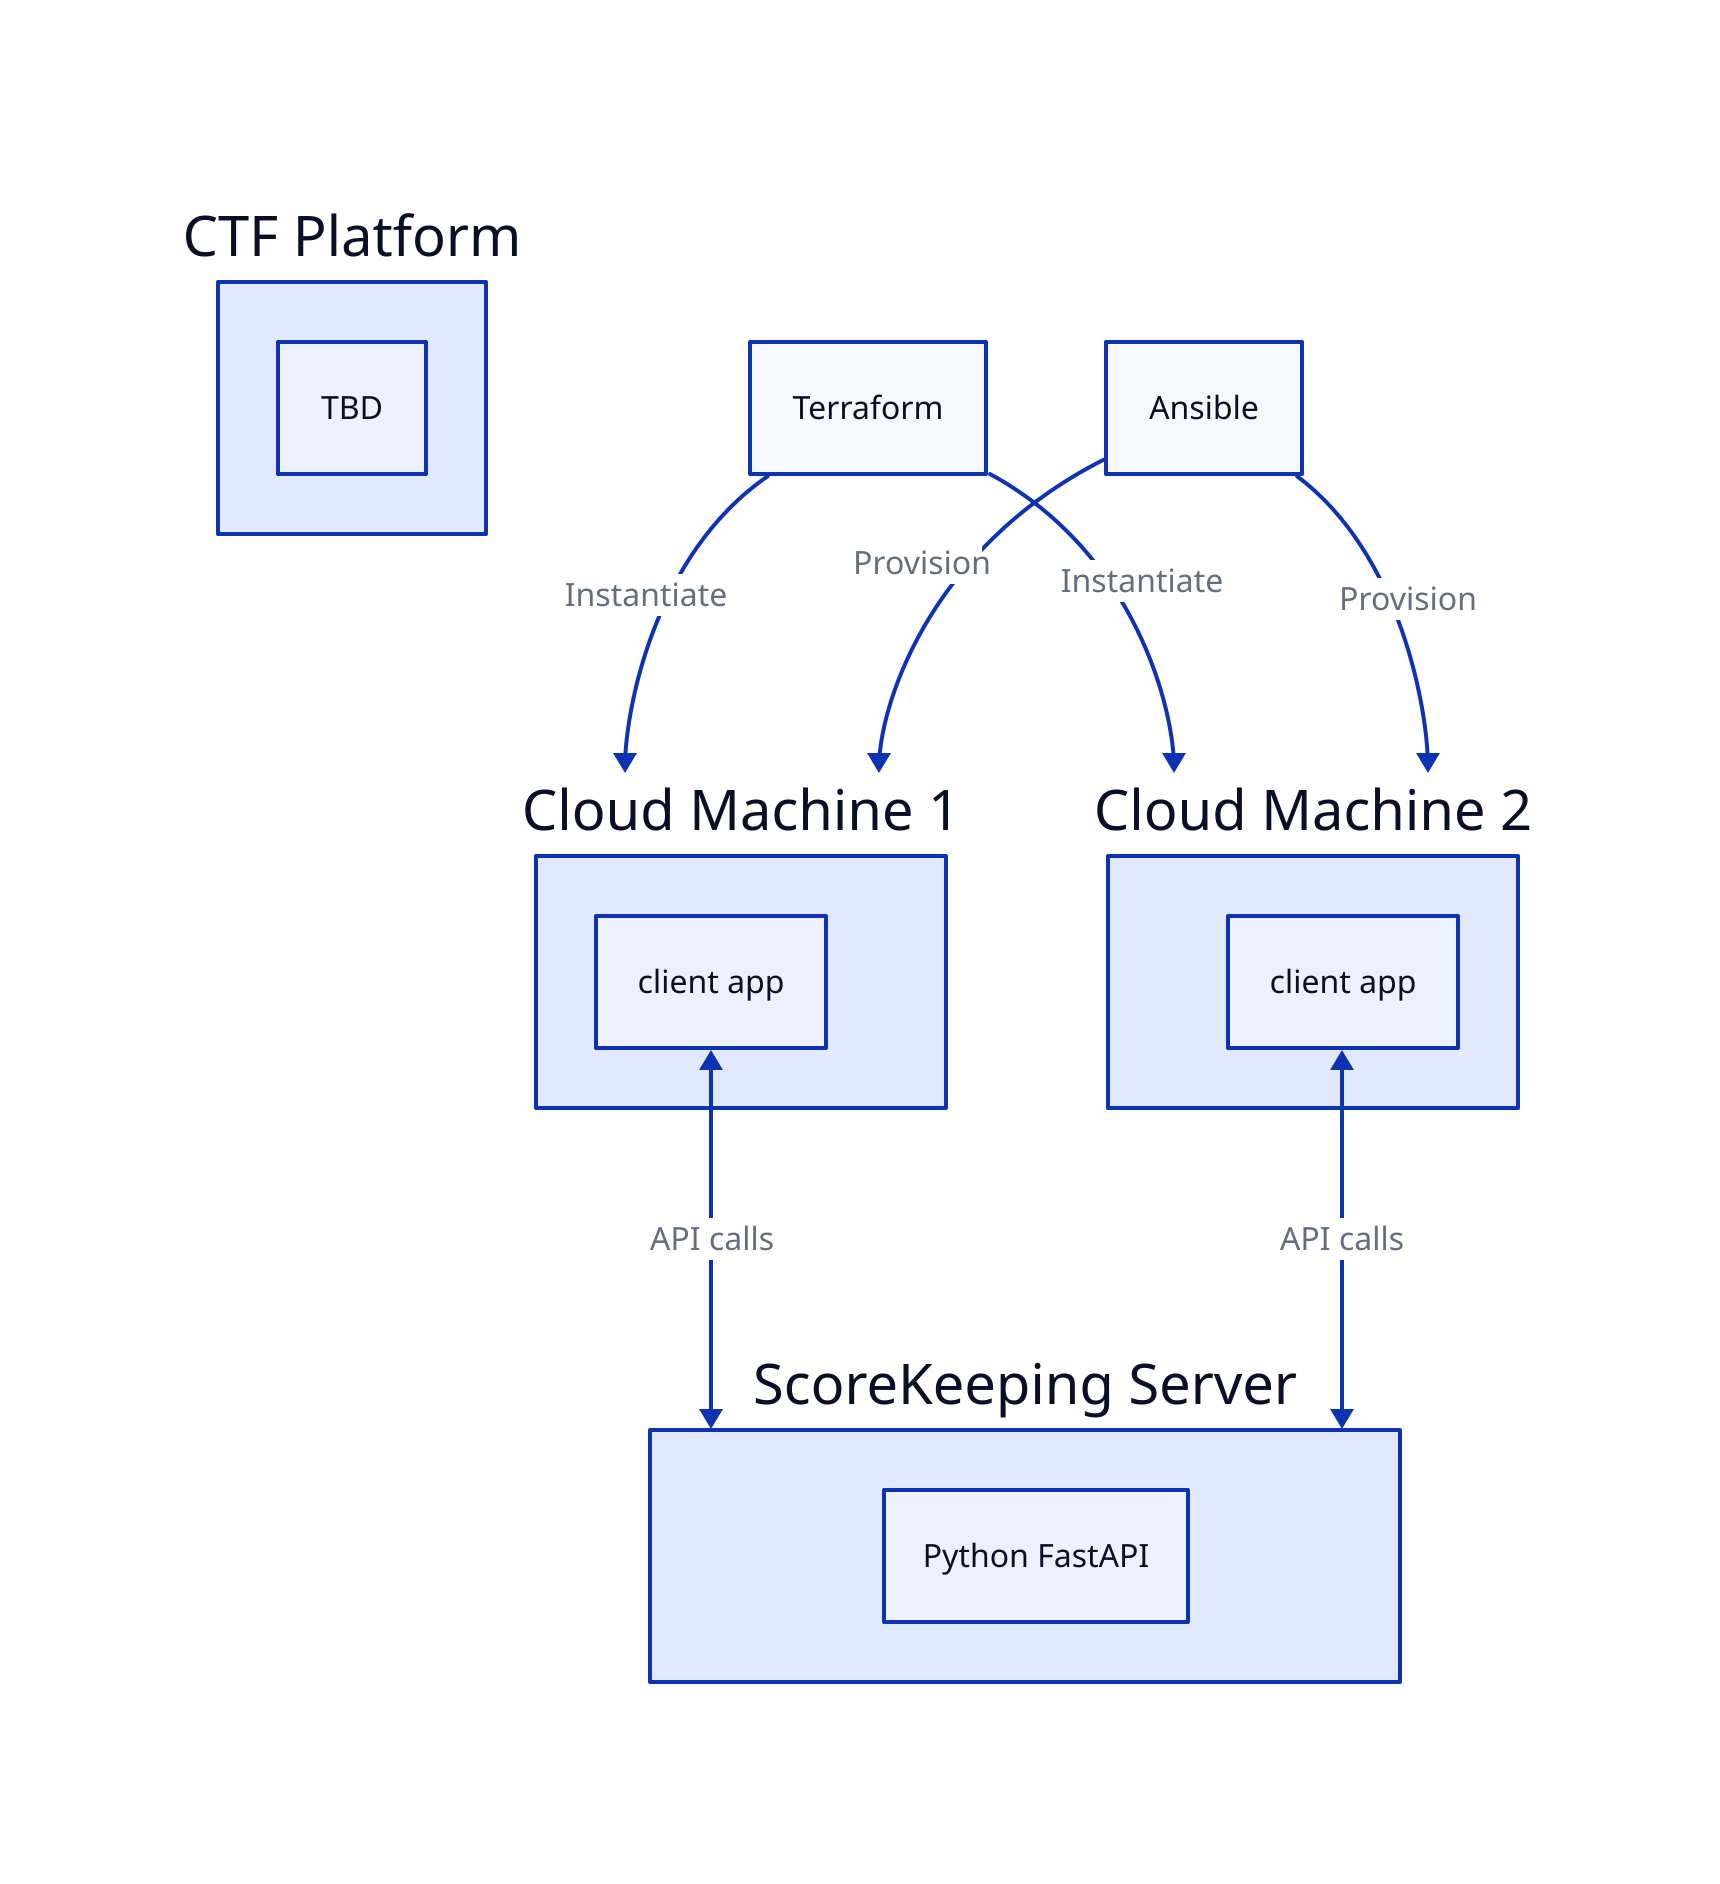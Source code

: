 Terraform

Ansible

"Cloud Machine 1": {
  client app
}

"Cloud Machine 2": {
  client app
}

CTF Platform: {
  TBD
}

ScoreKeeping Server: {
  Python FastAPI
}

Terraform -> "Cloud Machine 1": Instantiate
Terraform -> "Cloud Machine 2": Instantiate
Ansible -> "Cloud Machine 1": Provision
Ansible -> "Cloud Machine 2": Provision

Cloud Machine 1.client app <-> ScoreKeeping Server: API calls
Cloud Machine 2.client app <-> ScoreKeeping Server: API calls
